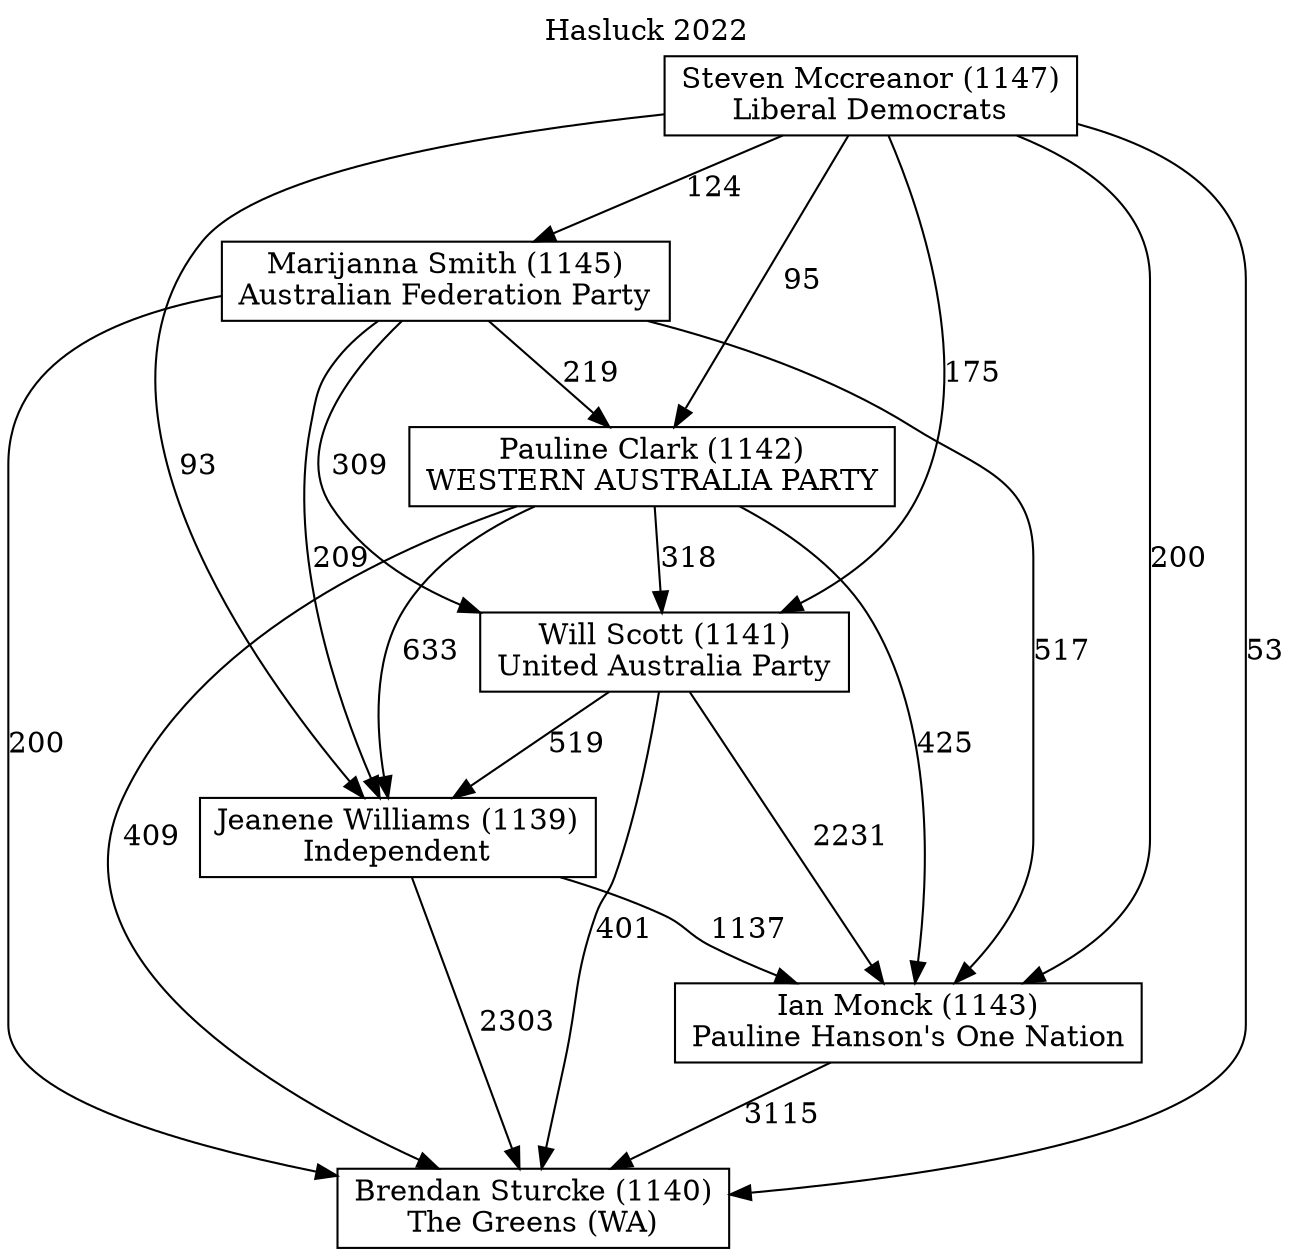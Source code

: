 // House preference flow
digraph "Brendan Sturcke (1140)_Hasluck_2022" {
	graph [label="Hasluck 2022" labelloc=t mclimit=10]
	node [shape=box]
	"Jeanene Williams (1139)" [label="Jeanene Williams (1139)
Independent"]
	"Steven Mccreanor (1147)" [label="Steven Mccreanor (1147)
Liberal Democrats"]
	"Pauline Clark (1142)" [label="Pauline Clark (1142)
WESTERN AUSTRALIA PARTY"]
	"Brendan Sturcke (1140)" [label="Brendan Sturcke (1140)
The Greens (WA)"]
	"Ian Monck (1143)" [label="Ian Monck (1143)
Pauline Hanson's One Nation"]
	"Will Scott (1141)" [label="Will Scott (1141)
United Australia Party"]
	"Marijanna Smith (1145)" [label="Marijanna Smith (1145)
Australian Federation Party"]
	"Steven Mccreanor (1147)" -> "Jeanene Williams (1139)" [label=93]
	"Marijanna Smith (1145)" -> "Ian Monck (1143)" [label=517]
	"Steven Mccreanor (1147)" -> "Marijanna Smith (1145)" [label=124]
	"Pauline Clark (1142)" -> "Ian Monck (1143)" [label=425]
	"Pauline Clark (1142)" -> "Brendan Sturcke (1140)" [label=409]
	"Marijanna Smith (1145)" -> "Jeanene Williams (1139)" [label=209]
	"Marijanna Smith (1145)" -> "Pauline Clark (1142)" [label=219]
	"Steven Mccreanor (1147)" -> "Pauline Clark (1142)" [label=95]
	"Will Scott (1141)" -> "Brendan Sturcke (1140)" [label=401]
	"Marijanna Smith (1145)" -> "Will Scott (1141)" [label=309]
	"Steven Mccreanor (1147)" -> "Will Scott (1141)" [label=175]
	"Jeanene Williams (1139)" -> "Ian Monck (1143)" [label=1137]
	"Ian Monck (1143)" -> "Brendan Sturcke (1140)" [label=3115]
	"Jeanene Williams (1139)" -> "Brendan Sturcke (1140)" [label=2303]
	"Will Scott (1141)" -> "Ian Monck (1143)" [label=2231]
	"Will Scott (1141)" -> "Jeanene Williams (1139)" [label=519]
	"Steven Mccreanor (1147)" -> "Brendan Sturcke (1140)" [label=53]
	"Steven Mccreanor (1147)" -> "Ian Monck (1143)" [label=200]
	"Marijanna Smith (1145)" -> "Brendan Sturcke (1140)" [label=200]
	"Pauline Clark (1142)" -> "Jeanene Williams (1139)" [label=633]
	"Pauline Clark (1142)" -> "Will Scott (1141)" [label=318]
}

